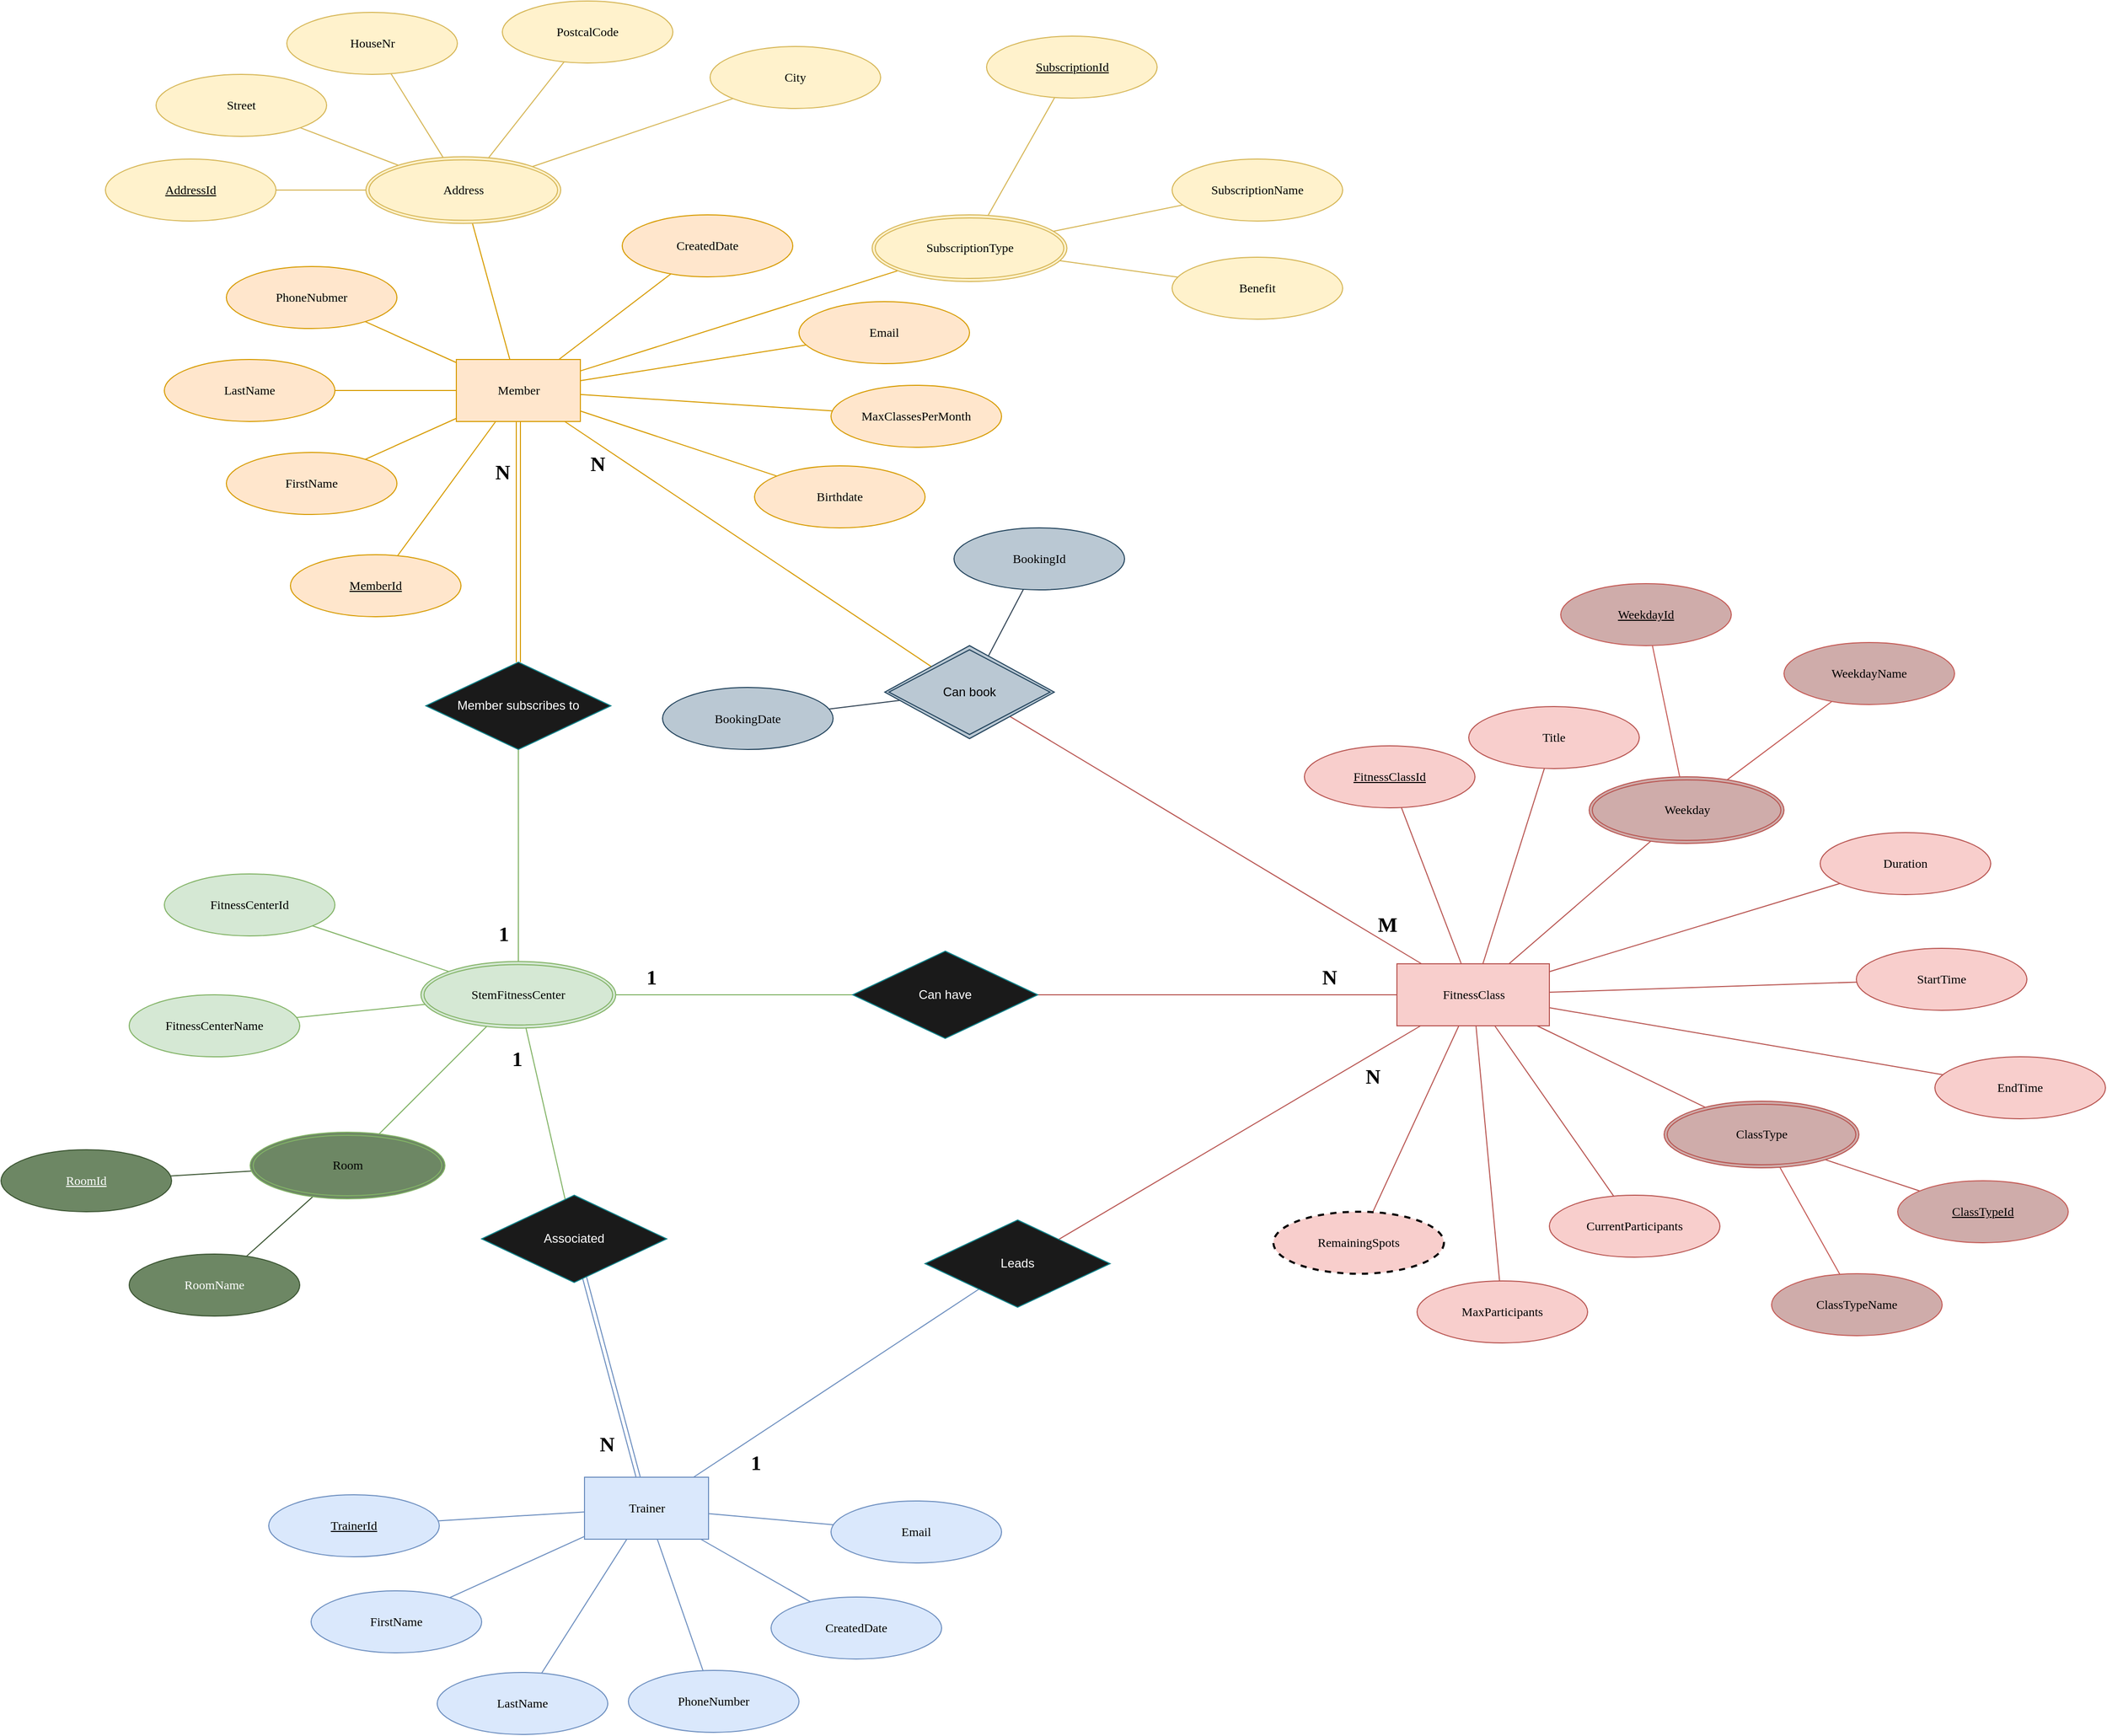 <mxfile version="24.8.6">
  <diagram id="R2lEEEUBdFMjLlhIrx00" name="Page-1">
    <mxGraphModel dx="1834" dy="1146" grid="0" gridSize="10" guides="1" tooltips="1" connect="1" arrows="1" fold="1" page="0" pageScale="1" pageWidth="850" pageHeight="1100" math="0" shadow="0" extFonts="Permanent Marker^https://fonts.googleapis.com/css?family=Permanent+Marker">
      <root>
        <mxCell id="0" />
        <mxCell id="1" parent="0" />
        <mxCell id="G0pl_QO3Hfvkbfspibtp-177" style="edgeStyle=none;rounded=0;hachureGap=4;orthogonalLoop=1;jettySize=auto;html=1;fontFamily=Verdana;endArrow=none;endFill=0;fillColor=#f8cecc;strokeColor=#b85450;" edge="1" parent="1" source="G0pl_QO3Hfvkbfspibtp-250" target="G0pl_QO3Hfvkbfspibtp-259">
          <mxGeometry relative="1" as="geometry">
            <mxPoint x="794.205" y="553.787" as="sourcePoint" />
            <mxPoint x="1201.2" y="795" as="targetPoint" />
          </mxGeometry>
        </mxCell>
        <mxCell id="G0pl_QO3Hfvkbfspibtp-3" value="Member" style="rounded=0;whiteSpace=wrap;html=1;fillColor=#ffe6cc;strokeColor=#d79b00;fontFamily=Verdana;" vertex="1" parent="1">
          <mxGeometry x="272.5" y="210" width="120" height="60" as="geometry" />
        </mxCell>
        <mxCell id="G0pl_QO3Hfvkbfspibtp-19" style="rounded=0;orthogonalLoop=1;jettySize=auto;html=1;endArrow=none;endFill=0;fillColor=#ffe6cc;strokeColor=#d79b00;fontFamily=Verdana;" edge="1" parent="1" source="G0pl_QO3Hfvkbfspibtp-4" target="G0pl_QO3Hfvkbfspibtp-3">
          <mxGeometry relative="1" as="geometry" />
        </mxCell>
        <mxCell id="G0pl_QO3Hfvkbfspibtp-4" value="PhoneNubmer" style="ellipse;whiteSpace=wrap;html=1;rounded=0;fillColor=#ffe6cc;strokeColor=#d79b00;fontFamily=Verdana;" vertex="1" parent="1">
          <mxGeometry x="50" y="120" width="165" height="60" as="geometry" />
        </mxCell>
        <mxCell id="G0pl_QO3Hfvkbfspibtp-18" style="rounded=0;orthogonalLoop=1;jettySize=auto;html=1;endArrow=none;endFill=0;fillColor=#ffe6cc;strokeColor=#d79b00;fontFamily=Verdana;" edge="1" parent="1" source="G0pl_QO3Hfvkbfspibtp-5" target="G0pl_QO3Hfvkbfspibtp-3">
          <mxGeometry relative="1" as="geometry" />
        </mxCell>
        <mxCell id="G0pl_QO3Hfvkbfspibtp-5" value="&lt;div&gt;Email&lt;/div&gt;" style="ellipse;whiteSpace=wrap;html=1;rounded=0;fillColor=#ffe6cc;strokeColor=#d79b00;fontFamily=Verdana;" vertex="1" parent="1">
          <mxGeometry x="604" y="154" width="165" height="60" as="geometry" />
        </mxCell>
        <mxCell id="G0pl_QO3Hfvkbfspibtp-13" style="rounded=0;orthogonalLoop=1;jettySize=auto;html=1;endArrow=none;endFill=0;fillColor=#ffe6cc;strokeColor=#d79b00;fontFamily=Verdana;" edge="1" parent="1" source="G0pl_QO3Hfvkbfspibtp-6" target="G0pl_QO3Hfvkbfspibtp-3">
          <mxGeometry relative="1" as="geometry" />
        </mxCell>
        <mxCell id="G0pl_QO3Hfvkbfspibtp-6" value="FirstName" style="ellipse;whiteSpace=wrap;html=1;rounded=0;fillColor=#ffe6cc;strokeColor=#d79b00;fontFamily=Verdana;" vertex="1" parent="1">
          <mxGeometry x="50" y="300" width="165" height="60" as="geometry" />
        </mxCell>
        <mxCell id="G0pl_QO3Hfvkbfspibtp-20" style="rounded=0;orthogonalLoop=1;jettySize=auto;html=1;endArrow=none;endFill=0;fillColor=#ffe6cc;strokeColor=#d79b00;fontFamily=Verdana;" edge="1" parent="1" source="G0pl_QO3Hfvkbfspibtp-7" target="G0pl_QO3Hfvkbfspibtp-3">
          <mxGeometry relative="1" as="geometry" />
        </mxCell>
        <mxCell id="G0pl_QO3Hfvkbfspibtp-7" value="LastName" style="ellipse;whiteSpace=wrap;html=1;rounded=0;fillColor=#ffe6cc;strokeColor=#d79b00;fontFamily=Verdana;" vertex="1" parent="1">
          <mxGeometry x="-10" y="210" width="165" height="60" as="geometry" />
        </mxCell>
        <mxCell id="G0pl_QO3Hfvkbfspibtp-15" style="rounded=0;orthogonalLoop=1;jettySize=auto;html=1;endArrow=none;endFill=0;fillColor=#ffe6cc;strokeColor=#d79b00;fontFamily=Verdana;" edge="1" parent="1" source="G0pl_QO3Hfvkbfspibtp-8" target="G0pl_QO3Hfvkbfspibtp-3">
          <mxGeometry relative="1" as="geometry" />
        </mxCell>
        <mxCell id="G0pl_QO3Hfvkbfspibtp-8" value="Birthdate" style="ellipse;whiteSpace=wrap;html=1;rounded=0;fillColor=#ffe6cc;strokeColor=#d79b00;fontFamily=Verdana;" vertex="1" parent="1">
          <mxGeometry x="561" y="313" width="165" height="60" as="geometry" />
        </mxCell>
        <mxCell id="G0pl_QO3Hfvkbfspibtp-16" style="rounded=0;orthogonalLoop=1;jettySize=auto;html=1;endArrow=none;endFill=0;fillColor=#ffe6cc;strokeColor=#d79b00;fontFamily=Verdana;" edge="1" parent="1" source="G0pl_QO3Hfvkbfspibtp-271" target="G0pl_QO3Hfvkbfspibtp-3">
          <mxGeometry relative="1" as="geometry">
            <mxPoint x="288.33" y="75.865" as="sourcePoint" />
          </mxGeometry>
        </mxCell>
        <mxCell id="G0pl_QO3Hfvkbfspibtp-17" style="rounded=0;orthogonalLoop=1;jettySize=auto;html=1;endArrow=none;endFill=0;fillColor=#ffe6cc;strokeColor=#d79b00;fontFamily=Verdana;" edge="1" parent="1" source="G0pl_QO3Hfvkbfspibtp-10" target="G0pl_QO3Hfvkbfspibtp-3">
          <mxGeometry relative="1" as="geometry" />
        </mxCell>
        <mxCell id="G0pl_QO3Hfvkbfspibtp-10" value="CreatedDate" style="ellipse;whiteSpace=wrap;html=1;rounded=0;fillColor=#ffe6cc;strokeColor=#d79b00;fontFamily=Verdana;" vertex="1" parent="1">
          <mxGeometry x="433" y="70" width="165" height="60" as="geometry" />
        </mxCell>
        <mxCell id="G0pl_QO3Hfvkbfspibtp-14" style="rounded=0;orthogonalLoop=1;jettySize=auto;html=1;endArrow=none;endFill=0;fillColor=#ffe6cc;strokeColor=#d79b00;fontFamily=Verdana;" edge="1" parent="1" source="G0pl_QO3Hfvkbfspibtp-269" target="G0pl_QO3Hfvkbfspibtp-3">
          <mxGeometry relative="1" as="geometry">
            <mxPoint x="699.319" y="122.716" as="sourcePoint" />
          </mxGeometry>
        </mxCell>
        <mxCell id="G0pl_QO3Hfvkbfspibtp-22" style="rounded=0;orthogonalLoop=1;jettySize=auto;html=1;endArrow=none;endFill=0;fillColor=#ffe6cc;strokeColor=#d79b00;fontFamily=Verdana;" edge="1" parent="1" source="G0pl_QO3Hfvkbfspibtp-21" target="G0pl_QO3Hfvkbfspibtp-3">
          <mxGeometry relative="1" as="geometry" />
        </mxCell>
        <mxCell id="G0pl_QO3Hfvkbfspibtp-21" value="MemberId" style="ellipse;whiteSpace=wrap;html=1;rounded=0;fillColor=#ffe6cc;strokeColor=#d79b00;fontStyle=4;fontFamily=Verdana;" vertex="1" parent="1">
          <mxGeometry x="112" y="399" width="165" height="60" as="geometry" />
        </mxCell>
        <mxCell id="G0pl_QO3Hfvkbfspibtp-42" style="edgeStyle=orthogonalEdgeStyle;rounded=0;orthogonalLoop=1;jettySize=auto;html=1;endArrow=none;endFill=0;shape=link;fillColor=#ffe6cc;strokeColor=#d79b00;fontFamily=Verdana;" edge="1" parent="1" source="G0pl_QO3Hfvkbfspibtp-257" target="G0pl_QO3Hfvkbfspibtp-3">
          <mxGeometry relative="1" as="geometry">
            <mxPoint x="333.0" y="502" as="sourcePoint" />
          </mxGeometry>
        </mxCell>
        <mxCell id="G0pl_QO3Hfvkbfspibtp-94" style="rounded=0;orthogonalLoop=1;jettySize=auto;html=1;endArrow=none;endFill=0;fillColor=#f8cecc;strokeColor=#b85450;fontFamily=Verdana;" edge="1" parent="1" source="G0pl_QO3Hfvkbfspibtp-267" target="G0pl_QO3Hfvkbfspibtp-259">
          <mxGeometry relative="1" as="geometry">
            <mxPoint x="1425.561" y="667.955" as="sourcePoint" />
            <mxPoint x="1283.743" y="795" as="targetPoint" />
          </mxGeometry>
        </mxCell>
        <mxCell id="G0pl_QO3Hfvkbfspibtp-223" style="edgeStyle=none;rounded=0;orthogonalLoop=1;jettySize=auto;html=1;endArrow=none;endFill=0;fillColor=#f8cecc;strokeColor=#b85450;fontFamily=Verdana;" edge="1" parent="1" source="G0pl_QO3Hfvkbfspibtp-102" target="G0pl_QO3Hfvkbfspibtp-259">
          <mxGeometry relative="1" as="geometry">
            <mxPoint x="1330" y="838.374" as="targetPoint" />
          </mxGeometry>
        </mxCell>
        <mxCell id="G0pl_QO3Hfvkbfspibtp-102" value="EndTime" style="ellipse;whiteSpace=wrap;html=1;rounded=0;fillColor=#f8cecc;strokeColor=#b85450;fontFamily=Verdana;" vertex="1" parent="1">
          <mxGeometry x="1703" y="885" width="165" height="60" as="geometry" />
        </mxCell>
        <mxCell id="G0pl_QO3Hfvkbfspibtp-105" style="rounded=0;orthogonalLoop=1;jettySize=auto;html=1;endArrow=none;endFill=0;fillColor=#f8cecc;strokeColor=#b85450;fontFamily=Verdana;" edge="1" parent="1" source="G0pl_QO3Hfvkbfspibtp-106" target="G0pl_QO3Hfvkbfspibtp-259">
          <mxGeometry relative="1" as="geometry">
            <mxPoint x="1330" y="801.574" as="targetPoint" />
          </mxGeometry>
        </mxCell>
        <mxCell id="G0pl_QO3Hfvkbfspibtp-106" value="Duration" style="ellipse;whiteSpace=wrap;html=1;rounded=0;fillColor=#f8cecc;strokeColor=#b85450;strokeWidth=1;fontFamily=Verdana;" vertex="1" parent="1">
          <mxGeometry x="1592" y="668" width="165" height="60" as="geometry" />
        </mxCell>
        <mxCell id="G0pl_QO3Hfvkbfspibtp-116" value="" style="rounded=0;orthogonalLoop=1;jettySize=auto;html=1;endArrow=none;endFill=0;fillColor=#f8cecc;strokeColor=#C45A55;fontFamily=Verdana;" edge="1" parent="1" source="G0pl_QO3Hfvkbfspibtp-111" target="G0pl_QO3Hfvkbfspibtp-267">
          <mxGeometry relative="1" as="geometry">
            <mxPoint x="1038.996" y="560.522" as="sourcePoint" />
            <mxPoint x="1450.265" y="610.06" as="targetPoint" />
          </mxGeometry>
        </mxCell>
        <mxCell id="G0pl_QO3Hfvkbfspibtp-111" value="WeekdayId" style="ellipse;whiteSpace=wrap;html=1;rounded=0;fillColor=#CFACAA;strokeColor=#C45A55;fontStyle=4;fontFamily=Verdana;" vertex="1" parent="1">
          <mxGeometry x="1341" y="427" width="165" height="60" as="geometry" />
        </mxCell>
        <mxCell id="G0pl_QO3Hfvkbfspibtp-115" value="" style="rounded=0;orthogonalLoop=1;jettySize=auto;html=1;endArrow=none;endFill=0;fillColor=#f8cecc;strokeColor=#C45A55;fontFamily=Verdana;" edge="1" parent="1" source="G0pl_QO3Hfvkbfspibtp-113" target="G0pl_QO3Hfvkbfspibtp-267">
          <mxGeometry relative="1" as="geometry">
            <mxPoint x="1494.192" y="613.504" as="targetPoint" />
          </mxGeometry>
        </mxCell>
        <mxCell id="G0pl_QO3Hfvkbfspibtp-113" value="WeekdayName" style="ellipse;whiteSpace=wrap;html=1;rounded=0;fillColor=#CFACAA;strokeColor=#C45A55;fontFamily=Verdana;" vertex="1" parent="1">
          <mxGeometry x="1557" y="484" width="165" height="60" as="geometry" />
        </mxCell>
        <mxCell id="G0pl_QO3Hfvkbfspibtp-117" value="StartTime" style="ellipse;whiteSpace=wrap;html=1;rounded=0;fillColor=#f8cecc;strokeColor=#b85450;fontFamily=Verdana;" vertex="1" parent="1">
          <mxGeometry x="1627" y="780" width="165" height="60" as="geometry" />
        </mxCell>
        <mxCell id="G0pl_QO3Hfvkbfspibtp-127" style="edgeStyle=orthogonalEdgeStyle;rounded=0;hachureGap=4;orthogonalLoop=1;jettySize=auto;html=1;fontFamily=Verdana;endArrow=none;endFill=0;fillColor=#f8cecc;strokeColor=#b85450;" edge="1" parent="1" source="G0pl_QO3Hfvkbfspibtp-256" target="G0pl_QO3Hfvkbfspibtp-259">
          <mxGeometry relative="1" as="geometry">
            <mxPoint x="806" y="825" as="sourcePoint" />
            <mxPoint x="1171" y="825" as="targetPoint" />
          </mxGeometry>
        </mxCell>
        <mxCell id="G0pl_QO3Hfvkbfspibtp-131" style="rounded=0;hachureGap=4;orthogonalLoop=1;jettySize=auto;html=1;fontFamily=Verdana;endArrow=none;endFill=0;fillColor=#d5e8d4;strokeColor=#82b366;" edge="1" parent="1" source="G0pl_QO3Hfvkbfspibtp-130" target="G0pl_QO3Hfvkbfspibtp-266">
          <mxGeometry relative="1" as="geometry">
            <mxPoint x="258.75" y="800.322" as="targetPoint" />
          </mxGeometry>
        </mxCell>
        <mxCell id="G0pl_QO3Hfvkbfspibtp-130" value="FitnessCenterId" style="ellipse;whiteSpace=wrap;html=1;rounded=0;fillColor=#d5e8d4;strokeColor=#82b366;fontFamily=Verdana;" vertex="1" parent="1">
          <mxGeometry x="-10" y="708" width="165" height="60" as="geometry" />
        </mxCell>
        <mxCell id="G0pl_QO3Hfvkbfspibtp-133" style="edgeStyle=none;rounded=0;hachureGap=4;orthogonalLoop=1;jettySize=auto;html=1;fontFamily=Verdana;endArrow=none;endFill=0;fillColor=#d5e8d4;strokeColor=#82b366;" edge="1" parent="1" source="G0pl_QO3Hfvkbfspibtp-132" target="G0pl_QO3Hfvkbfspibtp-266">
          <mxGeometry relative="1" as="geometry">
            <mxPoint x="258.75" y="832.526" as="targetPoint" />
          </mxGeometry>
        </mxCell>
        <mxCell id="G0pl_QO3Hfvkbfspibtp-132" value="FitnessCenterName" style="ellipse;whiteSpace=wrap;html=1;rounded=0;fillColor=#d5e8d4;strokeColor=#82b366;fontFamily=Verdana;" vertex="1" parent="1">
          <mxGeometry x="-44" y="825" width="165" height="60" as="geometry" />
        </mxCell>
        <mxCell id="G0pl_QO3Hfvkbfspibtp-136" style="edgeStyle=none;rounded=0;hachureGap=4;orthogonalLoop=1;jettySize=auto;html=1;fontFamily=Verdana;endArrow=none;endFill=0;fillColor=#d5e8d4;strokeColor=#82b366;" edge="1" parent="1" source="G0pl_QO3Hfvkbfspibtp-273" target="G0pl_QO3Hfvkbfspibtp-266">
          <mxGeometry relative="1" as="geometry">
            <mxPoint x="199.13" y="960.732" as="sourcePoint" />
            <mxPoint x="293.75" y="855" as="targetPoint" />
          </mxGeometry>
        </mxCell>
        <mxCell id="G0pl_QO3Hfvkbfspibtp-139" value="" style="edgeStyle=none;rounded=0;orthogonalLoop=1;jettySize=auto;html=1;endArrow=none;endFill=0;fillColor=#f8cecc;strokeColor=#b85450;fontFamily=Verdana;" edge="1" parent="1" source="G0pl_QO3Hfvkbfspibtp-117" target="G0pl_QO3Hfvkbfspibtp-259">
          <mxGeometry relative="1" as="geometry">
            <mxPoint x="1728" y="787.5" as="sourcePoint" />
            <mxPoint x="1330" y="822.402" as="targetPoint" />
          </mxGeometry>
        </mxCell>
        <mxCell id="G0pl_QO3Hfvkbfspibtp-141" value="1" style="text;html=1;align=center;verticalAlign=middle;resizable=0;points=[];autosize=1;strokeColor=none;fillColor=none;fontFamily=Verdana;fontSize=20;textShadow=0;fontStyle=1" vertex="1" parent="1">
          <mxGeometry x="445" y="788.5" width="31" height="36" as="geometry" />
        </mxCell>
        <mxCell id="G0pl_QO3Hfvkbfspibtp-142" value="N" style="text;html=1;align=center;verticalAlign=middle;resizable=0;points=[];autosize=1;strokeColor=none;fillColor=none;fontFamily=Verdana;fontSize=20;textShadow=0;fontStyle=1" vertex="1" parent="1">
          <mxGeometry x="1100" y="788.5" width="33" height="36" as="geometry" />
        </mxCell>
        <mxCell id="G0pl_QO3Hfvkbfspibtp-144" style="edgeStyle=none;rounded=0;hachureGap=4;orthogonalLoop=1;jettySize=auto;html=1;fontFamily=Verdana;endArrow=none;endFill=0;fillColor=#f8cecc;strokeColor=#b85450;" edge="1" parent="1" source="G0pl_QO3Hfvkbfspibtp-268" target="G0pl_QO3Hfvkbfspibtp-259">
          <mxGeometry relative="1" as="geometry">
            <mxPoint x="1483.976" y="939.238" as="sourcePoint" />
            <mxPoint x="1311.583" y="855" as="targetPoint" />
          </mxGeometry>
        </mxCell>
        <mxCell id="G0pl_QO3Hfvkbfspibtp-146" style="edgeStyle=none;rounded=0;hachureGap=4;orthogonalLoop=1;jettySize=auto;html=1;fontFamily=Verdana;endArrow=none;endFill=0;fillColor=#f8cecc;strokeColor=#b85450;" edge="1" parent="1" source="G0pl_QO3Hfvkbfspibtp-145">
          <mxGeometry relative="1" as="geometry">
            <mxPoint x="1593.829" y="983.566" as="targetPoint" />
          </mxGeometry>
        </mxCell>
        <mxCell id="G0pl_QO3Hfvkbfspibtp-147" value="ClassTypeName" style="ellipse;whiteSpace=wrap;html=1;rounded=0;fillColor=#CFACAA;strokeColor=#C45A55;fontFamily=Verdana;" vertex="1" parent="1">
          <mxGeometry x="1545" y="1095" width="165" height="60" as="geometry" />
        </mxCell>
        <mxCell id="G0pl_QO3Hfvkbfspibtp-149" value="" style="edgeStyle=none;rounded=0;hachureGap=4;orthogonalLoop=1;jettySize=auto;html=1;fontFamily=Verdana;endArrow=none;endFill=0;fillColor=#f8cecc;strokeColor=#C45A55;" edge="1" parent="1" source="G0pl_QO3Hfvkbfspibtp-147" target="G0pl_QO3Hfvkbfspibtp-268">
          <mxGeometry relative="1" as="geometry">
            <mxPoint x="1302" y="1120.5" as="sourcePoint" />
            <mxPoint x="1549.808" y="992.832" as="targetPoint" />
          </mxGeometry>
        </mxCell>
        <mxCell id="G0pl_QO3Hfvkbfspibtp-145" value="ClassTypeId" style="ellipse;whiteSpace=wrap;html=1;rounded=0;fillColor=#CFACAA;strokeColor=#C45A55;fontStyle=4;fontFamily=Verdana;" vertex="1" parent="1">
          <mxGeometry x="1667" y="1005" width="165" height="60" as="geometry" />
        </mxCell>
        <mxCell id="G0pl_QO3Hfvkbfspibtp-151" style="edgeStyle=none;rounded=0;hachureGap=4;orthogonalLoop=1;jettySize=auto;html=1;fontFamily=Verdana;endArrow=none;endFill=0;fillColor=#f8cecc;strokeColor=#b85450;" edge="1" parent="1" source="G0pl_QO3Hfvkbfspibtp-150" target="G0pl_QO3Hfvkbfspibtp-259">
          <mxGeometry relative="1" as="geometry">
            <mxPoint x="1272.196" y="855" as="targetPoint" />
          </mxGeometry>
        </mxCell>
        <mxCell id="G0pl_QO3Hfvkbfspibtp-150" value="CurrentParticipants" style="ellipse;whiteSpace=wrap;html=1;rounded=0;fillColor=#f8cecc;strokeColor=#b85450;strokeWidth=1;fontFamily=Verdana;" vertex="1" parent="1">
          <mxGeometry x="1330" y="1019" width="165" height="60" as="geometry" />
        </mxCell>
        <mxCell id="G0pl_QO3Hfvkbfspibtp-152" style="edgeStyle=none;rounded=0;hachureGap=4;orthogonalLoop=1;jettySize=auto;html=1;exitX=0.5;exitY=1;exitDx=0;exitDy=0;fontFamily=Verdana;" edge="1" parent="1" source="G0pl_QO3Hfvkbfspibtp-150" target="G0pl_QO3Hfvkbfspibtp-150">
          <mxGeometry relative="1" as="geometry" />
        </mxCell>
        <mxCell id="G0pl_QO3Hfvkbfspibtp-153" style="edgeStyle=none;rounded=0;hachureGap=4;orthogonalLoop=1;jettySize=auto;html=1;exitX=0.5;exitY=1;exitDx=0;exitDy=0;fontFamily=Verdana;" edge="1" parent="1">
          <mxGeometry relative="1" as="geometry">
            <mxPoint x="1148" y="1046.5" as="sourcePoint" />
            <mxPoint x="1148" y="1046.5" as="targetPoint" />
          </mxGeometry>
        </mxCell>
        <mxCell id="G0pl_QO3Hfvkbfspibtp-175" style="edgeStyle=none;rounded=0;hachureGap=4;orthogonalLoop=1;jettySize=auto;html=1;fontFamily=Verdana;endArrow=none;endFill=0;fillColor=#d5e8d4;strokeColor=#82b366;" edge="1" parent="1" source="G0pl_QO3Hfvkbfspibtp-254" target="G0pl_QO3Hfvkbfspibtp-266">
          <mxGeometry relative="1" as="geometry">
            <mxPoint x="379.557" y="1030.34" as="sourcePoint" />
            <mxPoint x="339.357" y="855" as="targetPoint" />
          </mxGeometry>
        </mxCell>
        <mxCell id="G0pl_QO3Hfvkbfspibtp-176" style="edgeStyle=none;rounded=0;hachureGap=4;orthogonalLoop=1;jettySize=auto;html=1;fontFamily=Verdana;endArrow=none;endFill=0;fillColor=#f8cecc;strokeColor=#b85450;" edge="1" parent="1" source="G0pl_QO3Hfvkbfspibtp-253" target="G0pl_QO3Hfvkbfspibtp-259">
          <mxGeometry relative="1" as="geometry">
            <mxPoint x="859.633" y="1064.429" as="sourcePoint" />
            <mxPoint x="1200.356" y="855" as="targetPoint" />
          </mxGeometry>
        </mxCell>
        <mxCell id="G0pl_QO3Hfvkbfspibtp-156" value="Trainer" style="rounded=0;whiteSpace=wrap;html=1;fillColor=#dae8fc;strokeColor=#6c8ebf;fontFamily=Verdana;" vertex="1" parent="1">
          <mxGeometry x="396.5" y="1292" width="120" height="60" as="geometry" />
        </mxCell>
        <mxCell id="G0pl_QO3Hfvkbfspibtp-157" style="rounded=0;orthogonalLoop=1;jettySize=auto;html=1;endArrow=none;endFill=0;fillColor=#dae8fc;strokeColor=#6c8ebf;fontFamily=Verdana;" edge="1" parent="1" source="G0pl_QO3Hfvkbfspibtp-158" target="G0pl_QO3Hfvkbfspibtp-156">
          <mxGeometry relative="1" as="geometry" />
        </mxCell>
        <mxCell id="G0pl_QO3Hfvkbfspibtp-158" value="PhoneNumber" style="ellipse;whiteSpace=wrap;html=1;rounded=0;fillColor=#dae8fc;strokeColor=#6c8ebf;fontFamily=Verdana;" vertex="1" parent="1">
          <mxGeometry x="439" y="1479" width="165" height="60" as="geometry" />
        </mxCell>
        <mxCell id="G0pl_QO3Hfvkbfspibtp-159" style="rounded=0;orthogonalLoop=1;jettySize=auto;html=1;endArrow=none;endFill=0;fillColor=#dae8fc;strokeColor=#6c8ebf;fontFamily=Verdana;" edge="1" parent="1" source="G0pl_QO3Hfvkbfspibtp-160" target="G0pl_QO3Hfvkbfspibtp-156">
          <mxGeometry relative="1" as="geometry" />
        </mxCell>
        <mxCell id="G0pl_QO3Hfvkbfspibtp-160" value="&lt;div&gt;Email&lt;/div&gt;" style="ellipse;whiteSpace=wrap;html=1;rounded=0;fillColor=#dae8fc;strokeColor=#6c8ebf;fontFamily=Verdana;" vertex="1" parent="1">
          <mxGeometry x="635" y="1315" width="165" height="60" as="geometry" />
        </mxCell>
        <mxCell id="G0pl_QO3Hfvkbfspibtp-161" style="rounded=0;orthogonalLoop=1;jettySize=auto;html=1;endArrow=none;endFill=0;fillColor=#dae8fc;strokeColor=#6c8ebf;fontFamily=Verdana;" edge="1" parent="1" source="G0pl_QO3Hfvkbfspibtp-162" target="G0pl_QO3Hfvkbfspibtp-156">
          <mxGeometry relative="1" as="geometry" />
        </mxCell>
        <mxCell id="G0pl_QO3Hfvkbfspibtp-162" value="FirstName" style="ellipse;whiteSpace=wrap;html=1;rounded=0;fillColor=#dae8fc;strokeColor=#6c8ebf;fontFamily=Verdana;" vertex="1" parent="1">
          <mxGeometry x="132" y="1402" width="165" height="60" as="geometry" />
        </mxCell>
        <mxCell id="G0pl_QO3Hfvkbfspibtp-163" style="rounded=0;orthogonalLoop=1;jettySize=auto;html=1;endArrow=none;endFill=0;fillColor=#dae8fc;strokeColor=#6c8ebf;fontFamily=Verdana;" edge="1" parent="1" source="G0pl_QO3Hfvkbfspibtp-164" target="G0pl_QO3Hfvkbfspibtp-156">
          <mxGeometry relative="1" as="geometry" />
        </mxCell>
        <mxCell id="G0pl_QO3Hfvkbfspibtp-164" value="LastName" style="ellipse;whiteSpace=wrap;html=1;rounded=0;fillColor=#dae8fc;strokeColor=#6c8ebf;fontFamily=Verdana;" vertex="1" parent="1">
          <mxGeometry x="254" y="1481" width="165" height="60" as="geometry" />
        </mxCell>
        <mxCell id="G0pl_QO3Hfvkbfspibtp-169" style="rounded=0;orthogonalLoop=1;jettySize=auto;html=1;endArrow=none;endFill=0;fillColor=#dae8fc;strokeColor=#6c8ebf;fontFamily=Verdana;" edge="1" parent="1" source="G0pl_QO3Hfvkbfspibtp-170" target="G0pl_QO3Hfvkbfspibtp-156">
          <mxGeometry relative="1" as="geometry" />
        </mxCell>
        <mxCell id="G0pl_QO3Hfvkbfspibtp-170" value="CreatedDate" style="ellipse;whiteSpace=wrap;html=1;rounded=0;fillColor=#dae8fc;strokeColor=#6c8ebf;strokeWidth=1;fontFamily=Verdana;" vertex="1" parent="1">
          <mxGeometry x="577" y="1408" width="165" height="60" as="geometry" />
        </mxCell>
        <mxCell id="G0pl_QO3Hfvkbfspibtp-173" style="rounded=0;orthogonalLoop=1;jettySize=auto;html=1;endArrow=none;endFill=0;fillColor=#dae8fc;strokeColor=#6c8ebf;fontFamily=Verdana;" edge="1" parent="1" source="G0pl_QO3Hfvkbfspibtp-174" target="G0pl_QO3Hfvkbfspibtp-156">
          <mxGeometry relative="1" as="geometry" />
        </mxCell>
        <mxCell id="G0pl_QO3Hfvkbfspibtp-174" value="TrainerId" style="ellipse;whiteSpace=wrap;html=1;rounded=0;fillColor=#dae8fc;strokeColor=#6c8ebf;fontStyle=4;fontFamily=Verdana;" vertex="1" parent="1">
          <mxGeometry x="91" y="1309" width="165" height="60" as="geometry" />
        </mxCell>
        <mxCell id="G0pl_QO3Hfvkbfspibtp-178" value="1" style="text;html=1;align=center;verticalAlign=middle;resizable=0;points=[];autosize=1;strokeColor=none;fillColor=none;fontFamily=Verdana;fontSize=20;textShadow=0;fontStyle=1" vertex="1" parent="1">
          <mxGeometry x="302" y="746.75" width="31" height="36" as="geometry" />
        </mxCell>
        <mxCell id="G0pl_QO3Hfvkbfspibtp-179" value="N" style="text;html=1;align=center;verticalAlign=middle;resizable=0;points=[];autosize=1;strokeColor=none;fillColor=none;fontFamily=Verdana;fontSize=20;textShadow=0;fontStyle=1" vertex="1" parent="1">
          <mxGeometry x="300" y="300" width="33" height="36" as="geometry" />
        </mxCell>
        <mxCell id="G0pl_QO3Hfvkbfspibtp-180" value="1" style="text;html=1;align=center;verticalAlign=middle;resizable=0;points=[];autosize=1;strokeColor=none;fillColor=none;fontFamily=Verdana;fontSize=20;textShadow=0;fontStyle=1" vertex="1" parent="1">
          <mxGeometry x="315" y="868" width="31" height="36" as="geometry" />
        </mxCell>
        <mxCell id="G0pl_QO3Hfvkbfspibtp-181" value="N" style="text;html=1;align=center;verticalAlign=middle;resizable=0;points=[];autosize=1;strokeColor=none;fillColor=none;fontFamily=Verdana;fontSize=20;textShadow=0;fontStyle=1" vertex="1" parent="1">
          <mxGeometry x="401" y="1241" width="33" height="36" as="geometry" />
        </mxCell>
        <mxCell id="G0pl_QO3Hfvkbfspibtp-182" value="1" style="text;html=1;align=center;verticalAlign=middle;resizable=0;points=[];autosize=1;strokeColor=none;fillColor=none;fontFamily=Verdana;fontSize=20;textShadow=0;fontStyle=1" vertex="1" parent="1">
          <mxGeometry x="546" y="1259" width="31" height="36" as="geometry" />
        </mxCell>
        <mxCell id="G0pl_QO3Hfvkbfspibtp-183" value="N" style="text;html=1;align=center;verticalAlign=middle;resizable=0;points=[];autosize=1;strokeColor=none;fillColor=none;fontFamily=Verdana;fontSize=20;textShadow=0;fontStyle=1" vertex="1" parent="1">
          <mxGeometry x="1142" y="885" width="33" height="36" as="geometry" />
        </mxCell>
        <mxCell id="G0pl_QO3Hfvkbfspibtp-184" value="N" style="text;html=1;align=center;verticalAlign=middle;resizable=0;points=[];autosize=1;strokeColor=none;fillColor=none;fontFamily=Verdana;fontSize=20;textShadow=0;fontStyle=1" vertex="1" parent="1">
          <mxGeometry x="392" y="292" width="33" height="36" as="geometry" />
        </mxCell>
        <mxCell id="G0pl_QO3Hfvkbfspibtp-185" value="M" style="text;html=1;align=center;verticalAlign=middle;resizable=0;points=[];autosize=1;strokeColor=none;fillColor=none;fontFamily=Verdana;fontSize=20;textShadow=0;fontStyle=1" vertex="1" parent="1">
          <mxGeometry x="1155" y="738" width="35" height="36" as="geometry" />
        </mxCell>
        <mxCell id="G0pl_QO3Hfvkbfspibtp-189" style="edgeStyle=none;rounded=0;hachureGap=4;orthogonalLoop=1;jettySize=auto;html=1;fontFamily=Verdana;endArrow=none;endFill=0;fillColor=#fff2cc;strokeColor=#d6b656;" edge="1" parent="1" source="G0pl_QO3Hfvkbfspibtp-186" target="G0pl_QO3Hfvkbfspibtp-269">
          <mxGeometry relative="1" as="geometry">
            <mxPoint x="779.15" y="73.695" as="targetPoint" />
          </mxGeometry>
        </mxCell>
        <mxCell id="G0pl_QO3Hfvkbfspibtp-186" value="SubscriptionId" style="ellipse;whiteSpace=wrap;html=1;rounded=0;fillColor=#fff2cc;strokeColor=#d6b656;fontStyle=4;fontFamily=Verdana;" vertex="1" parent="1">
          <mxGeometry x="785.5" y="-103" width="165" height="60" as="geometry" />
        </mxCell>
        <mxCell id="G0pl_QO3Hfvkbfspibtp-188" style="edgeStyle=none;rounded=0;hachureGap=4;orthogonalLoop=1;jettySize=auto;html=1;fontFamily=Verdana;endArrow=none;endFill=0;fillColor=#fff2cc;strokeColor=#d6b656;" edge="1" parent="1" source="G0pl_QO3Hfvkbfspibtp-187" target="G0pl_QO3Hfvkbfspibtp-269">
          <mxGeometry relative="1" as="geometry">
            <mxPoint x="833.846" y="88.581" as="targetPoint" />
          </mxGeometry>
        </mxCell>
        <mxCell id="G0pl_QO3Hfvkbfspibtp-187" value="SubscriptionName" style="ellipse;whiteSpace=wrap;html=1;rounded=0;fillColor=#fff2cc;strokeColor=#d6b656;fontFamily=Verdana;" vertex="1" parent="1">
          <mxGeometry x="965" y="16" width="165" height="60" as="geometry" />
        </mxCell>
        <mxCell id="G0pl_QO3Hfvkbfspibtp-191" style="edgeStyle=none;rounded=0;hachureGap=4;orthogonalLoop=1;jettySize=auto;html=1;fontFamily=Verdana;endArrow=none;endFill=0;fillColor=#ffe6cc;strokeColor=#d79b00;" edge="1" parent="1" source="G0pl_QO3Hfvkbfspibtp-190" target="G0pl_QO3Hfvkbfspibtp-3">
          <mxGeometry relative="1" as="geometry" />
        </mxCell>
        <mxCell id="G0pl_QO3Hfvkbfspibtp-190" value="MaxClassesPerMonth" style="ellipse;whiteSpace=wrap;html=1;rounded=0;fillColor=#ffe6cc;strokeColor=#d79b00;strokeWidth=1;fontFamily=Verdana;" vertex="1" parent="1">
          <mxGeometry x="635" y="235" width="165" height="60" as="geometry" />
        </mxCell>
        <mxCell id="G0pl_QO3Hfvkbfspibtp-195" value="" style="edgeStyle=none;rounded=0;hachureGap=4;orthogonalLoop=1;jettySize=auto;html=1;fontFamily=Verdana;endArrow=none;endFill=0;shape=link;fillColor=#dae8fc;strokeColor=#6c8ebf;" edge="1" parent="1" source="G0pl_QO3Hfvkbfspibtp-156" target="G0pl_QO3Hfvkbfspibtp-254">
          <mxGeometry relative="1" as="geometry">
            <mxPoint x="402" y="1123" as="sourcePoint" />
            <mxPoint x="396.597" y="1098.884" as="targetPoint" />
          </mxGeometry>
        </mxCell>
        <mxCell id="G0pl_QO3Hfvkbfspibtp-197" value="" style="edgeStyle=orthogonalEdgeStyle;rounded=0;orthogonalLoop=1;jettySize=auto;html=1;endArrow=none;endFill=0;fillColor=#d5e8d4;strokeColor=#82b366;fontFamily=Verdana;" edge="1" parent="1" source="G0pl_QO3Hfvkbfspibtp-266" target="G0pl_QO3Hfvkbfspibtp-257">
          <mxGeometry relative="1" as="geometry">
            <mxPoint x="332.6" y="795" as="sourcePoint" />
            <mxPoint x="333.0" y="582" as="targetPoint" />
          </mxGeometry>
        </mxCell>
        <mxCell id="G0pl_QO3Hfvkbfspibtp-199" value="" style="edgeStyle=orthogonalEdgeStyle;rounded=0;hachureGap=4;orthogonalLoop=1;jettySize=auto;html=1;fontFamily=Verdana;endArrow=none;endFill=0;fillColor=#d5e8d4;strokeColor=#82b366;" edge="1" parent="1" source="G0pl_QO3Hfvkbfspibtp-266" target="G0pl_QO3Hfvkbfspibtp-256">
          <mxGeometry relative="1" as="geometry">
            <mxPoint x="406.25" y="825" as="sourcePoint" />
            <mxPoint x="687" y="825" as="targetPoint" />
          </mxGeometry>
        </mxCell>
        <mxCell id="G0pl_QO3Hfvkbfspibtp-202" value="" style="edgeStyle=none;rounded=0;hachureGap=4;orthogonalLoop=1;jettySize=auto;html=1;fontFamily=Verdana;endArrow=none;endFill=0;fillColor=#dae8fc;strokeColor=#6c8ebf;" edge="1" parent="1" source="G0pl_QO3Hfvkbfspibtp-156" target="G0pl_QO3Hfvkbfspibtp-253">
          <mxGeometry relative="1" as="geometry">
            <mxPoint x="458" y="1123" as="sourcePoint" />
            <mxPoint x="798.045" y="1103.026" as="targetPoint" />
          </mxGeometry>
        </mxCell>
        <mxCell id="G0pl_QO3Hfvkbfspibtp-216" style="edgeStyle=none;rounded=0;orthogonalLoop=1;jettySize=auto;html=1;endArrow=none;endFill=0;fillColor=#fff2cc;strokeColor=#d6b656;fontFamily=Verdana;" edge="1" parent="1" source="G0pl_QO3Hfvkbfspibtp-203" target="G0pl_QO3Hfvkbfspibtp-271">
          <mxGeometry relative="1" as="geometry">
            <mxPoint x="223.432" y="24.335" as="targetPoint" />
          </mxGeometry>
        </mxCell>
        <mxCell id="G0pl_QO3Hfvkbfspibtp-203" value="Street" style="ellipse;whiteSpace=wrap;html=1;rounded=0;fillColor=#fff2cc;strokeColor=#d6b656;fontStyle=0;fontFamily=Verdana;" vertex="1" parent="1">
          <mxGeometry x="-18" y="-66" width="165" height="60" as="geometry" />
        </mxCell>
        <mxCell id="G0pl_QO3Hfvkbfspibtp-213" style="edgeStyle=none;rounded=0;orthogonalLoop=1;jettySize=auto;html=1;endArrow=none;endFill=0;fillColor=#fff2cc;strokeColor=#d6b656;fontFamily=Verdana;" edge="1" parent="1" source="G0pl_QO3Hfvkbfspibtp-204" target="G0pl_QO3Hfvkbfspibtp-271">
          <mxGeometry relative="1" as="geometry">
            <mxPoint x="262.167" y="16.75" as="targetPoint" />
          </mxGeometry>
        </mxCell>
        <mxCell id="G0pl_QO3Hfvkbfspibtp-204" value="HouseNr" style="ellipse;whiteSpace=wrap;html=1;rounded=0;fillColor=#fff2cc;strokeColor=#d6b656;fontStyle=0;fontFamily=Verdana;" vertex="1" parent="1">
          <mxGeometry x="108.5" y="-126" width="165" height="60" as="geometry" />
        </mxCell>
        <mxCell id="G0pl_QO3Hfvkbfspibtp-214" style="edgeStyle=none;rounded=0;orthogonalLoop=1;jettySize=auto;html=1;endArrow=none;endFill=0;fillColor=#fff2cc;strokeColor=#d6b656;fontFamily=Verdana;" edge="1" parent="1" source="G0pl_QO3Hfvkbfspibtp-205" target="G0pl_QO3Hfvkbfspibtp-271">
          <mxGeometry relative="1" as="geometry">
            <mxPoint x="302.953" y="17.132" as="targetPoint" />
          </mxGeometry>
        </mxCell>
        <mxCell id="G0pl_QO3Hfvkbfspibtp-205" value="PostcalCode" style="ellipse;whiteSpace=wrap;html=1;rounded=0;fillColor=#fff2cc;strokeColor=#d6b656;fontStyle=0;fontFamily=Verdana;" vertex="1" parent="1">
          <mxGeometry x="317" y="-137" width="165" height="60" as="geometry" />
        </mxCell>
        <mxCell id="G0pl_QO3Hfvkbfspibtp-215" style="edgeStyle=none;rounded=0;orthogonalLoop=1;jettySize=auto;html=1;endArrow=none;endFill=0;fillColor=#fff2cc;strokeColor=#d6b656;fontFamily=Verdana;" edge="1" parent="1" source="G0pl_QO3Hfvkbfspibtp-206" target="G0pl_QO3Hfvkbfspibtp-271">
          <mxGeometry relative="1" as="geometry">
            <mxPoint x="340.71" y="25.491" as="targetPoint" />
          </mxGeometry>
        </mxCell>
        <mxCell id="G0pl_QO3Hfvkbfspibtp-206" value="City" style="ellipse;whiteSpace=wrap;html=1;rounded=0;fillColor=#fff2cc;strokeColor=#d6b656;fontStyle=0;fontFamily=Verdana;" vertex="1" parent="1">
          <mxGeometry x="518" y="-93" width="165" height="60" as="geometry" />
        </mxCell>
        <mxCell id="G0pl_QO3Hfvkbfspibtp-219" style="edgeStyle=none;rounded=0;orthogonalLoop=1;jettySize=auto;html=1;endArrow=none;endFill=0;fillColor=#6d8764;strokeColor=#3A5431;fontFamily=Verdana;" edge="1" parent="1" source="G0pl_QO3Hfvkbfspibtp-217" target="G0pl_QO3Hfvkbfspibtp-273">
          <mxGeometry relative="1" as="geometry">
            <mxPoint x="139.984" y="1016.725" as="targetPoint" />
          </mxGeometry>
        </mxCell>
        <mxCell id="G0pl_QO3Hfvkbfspibtp-217" value="RoomName" style="ellipse;whiteSpace=wrap;html=1;rounded=0;fillColor=#6d8764;strokeColor=#3A5431;fontColor=#ffffff;fontFamily=Verdana;" vertex="1" parent="1">
          <mxGeometry x="-44" y="1076" width="165" height="60" as="geometry" />
        </mxCell>
        <mxCell id="G0pl_QO3Hfvkbfspibtp-220" style="edgeStyle=none;rounded=0;orthogonalLoop=1;jettySize=auto;html=1;endArrow=none;endFill=0;fillColor=#6d8764;strokeColor=#3A5431;fontFamily=Verdana;" edge="1" parent="1" source="G0pl_QO3Hfvkbfspibtp-218" target="G0pl_QO3Hfvkbfspibtp-273">
          <mxGeometry relative="1" as="geometry">
            <mxPoint x="90.183" y="994.063" as="targetPoint" />
          </mxGeometry>
        </mxCell>
        <mxCell id="G0pl_QO3Hfvkbfspibtp-218" value="RoomId" style="ellipse;whiteSpace=wrap;html=1;rounded=0;fillColor=#6d8764;strokeColor=#3A5431;fontColor=#ffffff;fontStyle=4;fontFamily=Verdana;" vertex="1" parent="1">
          <mxGeometry x="-168" y="975" width="165" height="60" as="geometry" />
        </mxCell>
        <mxCell id="G0pl_QO3Hfvkbfspibtp-222" style="edgeStyle=none;rounded=0;orthogonalLoop=1;jettySize=auto;html=1;endArrow=none;endFill=0;fillColor=#f8cecc;strokeColor=#b85450;fontFamily=Verdana;" edge="1" parent="1" source="G0pl_QO3Hfvkbfspibtp-221" target="G0pl_QO3Hfvkbfspibtp-259">
          <mxGeometry relative="1" as="geometry">
            <mxPoint x="1249.73" y="795" as="targetPoint" />
          </mxGeometry>
        </mxCell>
        <mxCell id="G0pl_QO3Hfvkbfspibtp-221" value="FitnessClassId" style="ellipse;whiteSpace=wrap;html=1;rounded=0;fillColor=#f8cecc;strokeColor=#b85450;fontStyle=4;fontFamily=Verdana;" vertex="1" parent="1">
          <mxGeometry x="1093" y="584" width="165" height="60" as="geometry" />
        </mxCell>
        <mxCell id="G0pl_QO3Hfvkbfspibtp-227" value="" style="edgeStyle=none;rounded=0;hachureGap=4;orthogonalLoop=1;jettySize=auto;html=1;fontFamily=Verdana;endArrow=none;endFill=0;fillColor=#ffe6cc;strokeColor=#d79b00;" edge="1" parent="1" source="G0pl_QO3Hfvkbfspibtp-3" target="G0pl_QO3Hfvkbfspibtp-250">
          <mxGeometry relative="1" as="geometry">
            <mxPoint x="364" y="270" as="sourcePoint" />
            <mxPoint x="727" y="511" as="targetPoint" />
          </mxGeometry>
        </mxCell>
        <mxCell id="G0pl_QO3Hfvkbfspibtp-233" style="edgeStyle=none;rounded=0;orthogonalLoop=1;jettySize=auto;html=1;endArrow=none;endFill=0;fillColor=#fff2cc;strokeColor=#d6b656;fontFamily=Verdana;" edge="1" parent="1" source="G0pl_QO3Hfvkbfspibtp-232" target="G0pl_QO3Hfvkbfspibtp-269">
          <mxGeometry relative="1" as="geometry">
            <mxPoint x="838.989" y="113.296" as="targetPoint" />
          </mxGeometry>
        </mxCell>
        <mxCell id="G0pl_QO3Hfvkbfspibtp-232" value="Benefit" style="ellipse;whiteSpace=wrap;html=1;rounded=0;fillColor=#fff2cc;strokeColor=#d6b656;fontFamily=Verdana;" vertex="1" parent="1">
          <mxGeometry x="965" y="111" width="165" height="60" as="geometry" />
        </mxCell>
        <mxCell id="G0pl_QO3Hfvkbfspibtp-235" style="edgeStyle=none;rounded=0;orthogonalLoop=1;jettySize=auto;html=1;endArrow=none;endFill=0;fillColor=#f8cecc;strokeColor=#b85450;fontFamily=Verdana;" edge="1" parent="1" source="G0pl_QO3Hfvkbfspibtp-234" target="G0pl_QO3Hfvkbfspibtp-259">
          <mxGeometry relative="1" as="geometry">
            <mxPoint x="1253.822" y="855" as="targetPoint" />
          </mxGeometry>
        </mxCell>
        <mxCell id="G0pl_QO3Hfvkbfspibtp-234" value="MaxParticipants" style="ellipse;whiteSpace=wrap;html=1;rounded=0;fillColor=#f8cecc;strokeColor=#b85450;strokeWidth=1;fontFamily=Verdana;" vertex="1" parent="1">
          <mxGeometry x="1202" y="1102" width="165" height="60" as="geometry" />
        </mxCell>
        <mxCell id="G0pl_QO3Hfvkbfspibtp-237" style="edgeStyle=none;rounded=0;orthogonalLoop=1;jettySize=auto;html=1;endArrow=none;endFill=0;fillColor=#f8cecc;strokeColor=#b85450;fontFamily=Verdana;" edge="1" parent="1" source="G0pl_QO3Hfvkbfspibtp-236" target="G0pl_QO3Hfvkbfspibtp-259">
          <mxGeometry relative="1" as="geometry">
            <mxPoint x="1237.375" y="855" as="targetPoint" />
          </mxGeometry>
        </mxCell>
        <mxCell id="G0pl_QO3Hfvkbfspibtp-236" value="RemainingSpots" style="ellipse;whiteSpace=wrap;html=1;rounded=0;fillColor=#f8cecc;strokeColor=#000000;strokeWidth=2;dashed=1;fontFamily=Verdana;" vertex="1" parent="1">
          <mxGeometry x="1063" y="1035" width="165" height="60" as="geometry" />
        </mxCell>
        <mxCell id="G0pl_QO3Hfvkbfspibtp-247" style="rounded=0;orthogonalLoop=1;jettySize=auto;html=1;strokeColor=#314354;fontColor=#1A1A1A;fillColor=#647687;endArrow=none;endFill=0;fontFamily=Verdana;" edge="1" parent="1" source="G0pl_QO3Hfvkbfspibtp-244" target="G0pl_QO3Hfvkbfspibtp-250">
          <mxGeometry relative="1" as="geometry">
            <mxPoint x="791.347" y="510.219" as="targetPoint" />
          </mxGeometry>
        </mxCell>
        <mxCell id="G0pl_QO3Hfvkbfspibtp-244" value="BookingId" style="ellipse;whiteSpace=wrap;html=1;rounded=0;fillColor=#bac8d3;strokeColor=#23445d;fontFamily=Verdana;" vertex="1" parent="1">
          <mxGeometry x="754" y="373" width="165" height="60" as="geometry" />
        </mxCell>
        <mxCell id="G0pl_QO3Hfvkbfspibtp-246" style="rounded=0;orthogonalLoop=1;jettySize=auto;html=1;strokeColor=#314354;fontColor=#1A1A1A;fillColor=#647687;endArrow=none;endFill=0;fontFamily=Verdana;" edge="1" parent="1" source="G0pl_QO3Hfvkbfspibtp-245" target="G0pl_QO3Hfvkbfspibtp-250">
          <mxGeometry relative="1" as="geometry">
            <mxPoint x="735.235" y="561.071" as="targetPoint" />
          </mxGeometry>
        </mxCell>
        <mxCell id="G0pl_QO3Hfvkbfspibtp-245" value="BookingDate" style="ellipse;whiteSpace=wrap;html=1;rounded=0;fillColor=#bac8d3;strokeColor=#23445d;fontFamily=Verdana;" vertex="1" parent="1">
          <mxGeometry x="472" y="527.5" width="165" height="60" as="geometry" />
        </mxCell>
        <mxCell id="G0pl_QO3Hfvkbfspibtp-250" value="Can book" style="shape=rhombus;double=1;perimeter=rhombusPerimeter;whiteSpace=wrap;html=1;align=center;strokeColor=#23445d;fillColor=#bac8d3;" vertex="1" parent="1">
          <mxGeometry x="687" y="487" width="164" height="90" as="geometry" />
        </mxCell>
        <mxCell id="G0pl_QO3Hfvkbfspibtp-253" value="Leads" style="shape=rhombus;perimeter=rhombusPerimeter;whiteSpace=wrap;html=1;align=center;fillColor=#1A1A1A;strokeColor=#0e8088;fontColor=#FFFFFF;" vertex="1" parent="1">
          <mxGeometry x="726" y="1043" width="179" height="84.5" as="geometry" />
        </mxCell>
        <mxCell id="G0pl_QO3Hfvkbfspibtp-254" value="Associated" style="shape=rhombus;perimeter=rhombusPerimeter;whiteSpace=wrap;html=1;align=center;fillColor=#1A1A1A;strokeColor=#0e8088;fontColor=#FFFFFF;" vertex="1" parent="1">
          <mxGeometry x="297" y="1019" width="179" height="84.5" as="geometry" />
        </mxCell>
        <mxCell id="G0pl_QO3Hfvkbfspibtp-256" value="&lt;div&gt;Can have&lt;/div&gt;" style="shape=rhombus;perimeter=rhombusPerimeter;whiteSpace=wrap;html=1;align=center;fillColor=#1A1A1A;strokeColor=#0e8088;fontColor=#FFFFFF;" vertex="1" parent="1">
          <mxGeometry x="656" y="782.75" width="179" height="84.5" as="geometry" />
        </mxCell>
        <mxCell id="G0pl_QO3Hfvkbfspibtp-257" value="Member subscribes to" style="shape=rhombus;perimeter=rhombusPerimeter;whiteSpace=wrap;html=1;align=center;fillColor=#1A1A1A;strokeColor=#0e8088;fontSize=12;fontColor=#FFFFFF;" vertex="1" parent="1">
          <mxGeometry x="243" y="503" width="179" height="84.5" as="geometry" />
        </mxCell>
        <mxCell id="G0pl_QO3Hfvkbfspibtp-259" value="FitnessClass" style="rounded=0;whiteSpace=wrap;html=1;hachureGap=4;fontFamily=Verdana;fillColor=#f8cecc;strokeColor=#b85450;" vertex="1" parent="1">
          <mxGeometry x="1182.5" y="795" width="147.5" height="60" as="geometry" />
        </mxCell>
        <mxCell id="G0pl_QO3Hfvkbfspibtp-261" value="AddressId" style="ellipse;whiteSpace=wrap;html=1;rounded=0;fillColor=#fff2cc;strokeColor=#d6b656;fontStyle=4;fontFamily=Verdana;" vertex="1" parent="1">
          <mxGeometry x="-67" y="16" width="165" height="60" as="geometry" />
        </mxCell>
        <mxCell id="G0pl_QO3Hfvkbfspibtp-263" style="edgeStyle=none;rounded=0;orthogonalLoop=1;jettySize=auto;html=1;endArrow=none;endFill=0;fillColor=#fff2cc;strokeColor=#d6b656;fontFamily=Verdana;" edge="1" parent="1" source="G0pl_QO3Hfvkbfspibtp-261" target="G0pl_QO3Hfvkbfspibtp-271">
          <mxGeometry relative="1" as="geometry">
            <mxPoint x="132" y="-4" as="sourcePoint" />
            <mxPoint x="198" y="46" as="targetPoint" />
          </mxGeometry>
        </mxCell>
        <mxCell id="G0pl_QO3Hfvkbfspibtp-265" style="rounded=0;orthogonalLoop=1;jettySize=auto;html=1;strokeColor=#b85450;fontColor=#1A1A1A;endArrow=none;endFill=0;fillColor=#f8cecc;" edge="1" parent="1" source="G0pl_QO3Hfvkbfspibtp-264" target="G0pl_QO3Hfvkbfspibtp-259">
          <mxGeometry relative="1" as="geometry" />
        </mxCell>
        <mxCell id="G0pl_QO3Hfvkbfspibtp-264" value="Title" style="ellipse;whiteSpace=wrap;html=1;rounded=0;fillColor=#f8cecc;strokeColor=#b85450;strokeWidth=1;fontFamily=Verdana;" vertex="1" parent="1">
          <mxGeometry x="1252" y="546" width="165" height="60" as="geometry" />
        </mxCell>
        <mxCell id="G0pl_QO3Hfvkbfspibtp-266" value="StemFitnessCenter" style="ellipse;shape=doubleEllipse;margin=3;whiteSpace=wrap;html=1;align=center;strokeColor=#82b366;fillColor=#d5e8d4;fontFamily=Verdana;" vertex="1" parent="1">
          <mxGeometry x="238.25" y="792.75" width="188.5" height="64.5" as="geometry" />
        </mxCell>
        <mxCell id="G0pl_QO3Hfvkbfspibtp-267" value="Weekday" style="ellipse;shape=doubleEllipse;margin=3;whiteSpace=wrap;html=1;align=center;strokeColor=#b85450;fillColor=#CFACAA;fontFamily=Verdana;" vertex="1" parent="1">
          <mxGeometry x="1368.5" y="614" width="188.5" height="64.5" as="geometry" />
        </mxCell>
        <mxCell id="G0pl_QO3Hfvkbfspibtp-268" value="ClassType" style="ellipse;shape=doubleEllipse;margin=3;whiteSpace=wrap;html=1;align=center;strokeColor=#b85450;fillColor=#CFACAA;fontFamily=Verdana;" vertex="1" parent="1">
          <mxGeometry x="1441" y="928" width="188.5" height="64.5" as="geometry" />
        </mxCell>
        <mxCell id="G0pl_QO3Hfvkbfspibtp-269" value="SubscriptionType" style="ellipse;shape=doubleEllipse;margin=3;whiteSpace=wrap;html=1;align=center;strokeColor=#d6b656;fillColor=#fff2cc;fontFamily=Verdana;" vertex="1" parent="1">
          <mxGeometry x="674.75" y="70" width="188.5" height="64.5" as="geometry" />
        </mxCell>
        <mxCell id="G0pl_QO3Hfvkbfspibtp-271" value="Address" style="ellipse;shape=doubleEllipse;margin=3;whiteSpace=wrap;html=1;align=center;strokeColor=#d6b656;fillColor=#fff2cc;fontFamily=Verdana;" vertex="1" parent="1">
          <mxGeometry x="185" y="13.75" width="188.5" height="64.5" as="geometry" />
        </mxCell>
        <mxCell id="G0pl_QO3Hfvkbfspibtp-273" value="Room" style="ellipse;shape=doubleEllipse;margin=3;whiteSpace=wrap;html=1;align=center;strokeColor=#82b366;fillColor=#6D8764;fontFamily=Verdana;" vertex="1" parent="1">
          <mxGeometry x="73" y="958" width="188.5" height="64.5" as="geometry" />
        </mxCell>
      </root>
    </mxGraphModel>
  </diagram>
</mxfile>
